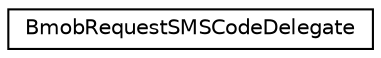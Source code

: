 digraph "Graphical Class Hierarchy"
{
  edge [fontname="Helvetica",fontsize="10",labelfontname="Helvetica",labelfontsize="10"];
  node [fontname="Helvetica",fontsize="10",shape=record];
  rankdir="LR";
  Node1 [label="BmobRequestSMSCodeDelegate",height=0.2,width=0.4,color="black", fillcolor="white", style="filled",URL="$classBmobRequestSMSCodeDelegate.html"];
}
